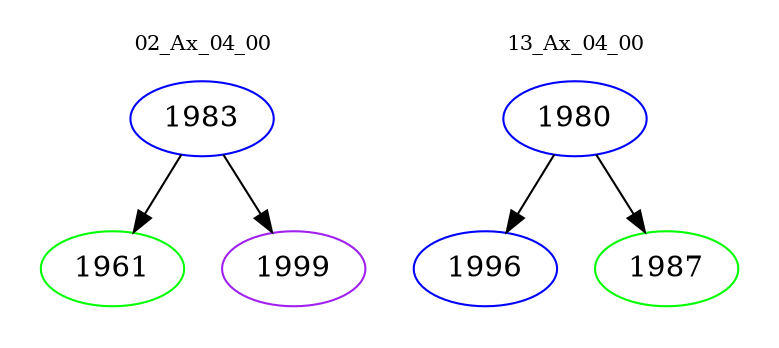 digraph{
subgraph cluster_0 {
color = white
label = "02_Ax_04_00";
fontsize=10;
T0_1983 [label="1983", color="blue"]
T0_1983 -> T0_1961 [color="black"]
T0_1961 [label="1961", color="green"]
T0_1983 -> T0_1999 [color="black"]
T0_1999 [label="1999", color="purple"]
}
subgraph cluster_1 {
color = white
label = "13_Ax_04_00";
fontsize=10;
T1_1980 [label="1980", color="blue"]
T1_1980 -> T1_1996 [color="black"]
T1_1996 [label="1996", color="blue"]
T1_1980 -> T1_1987 [color="black"]
T1_1987 [label="1987", color="green"]
}
}
